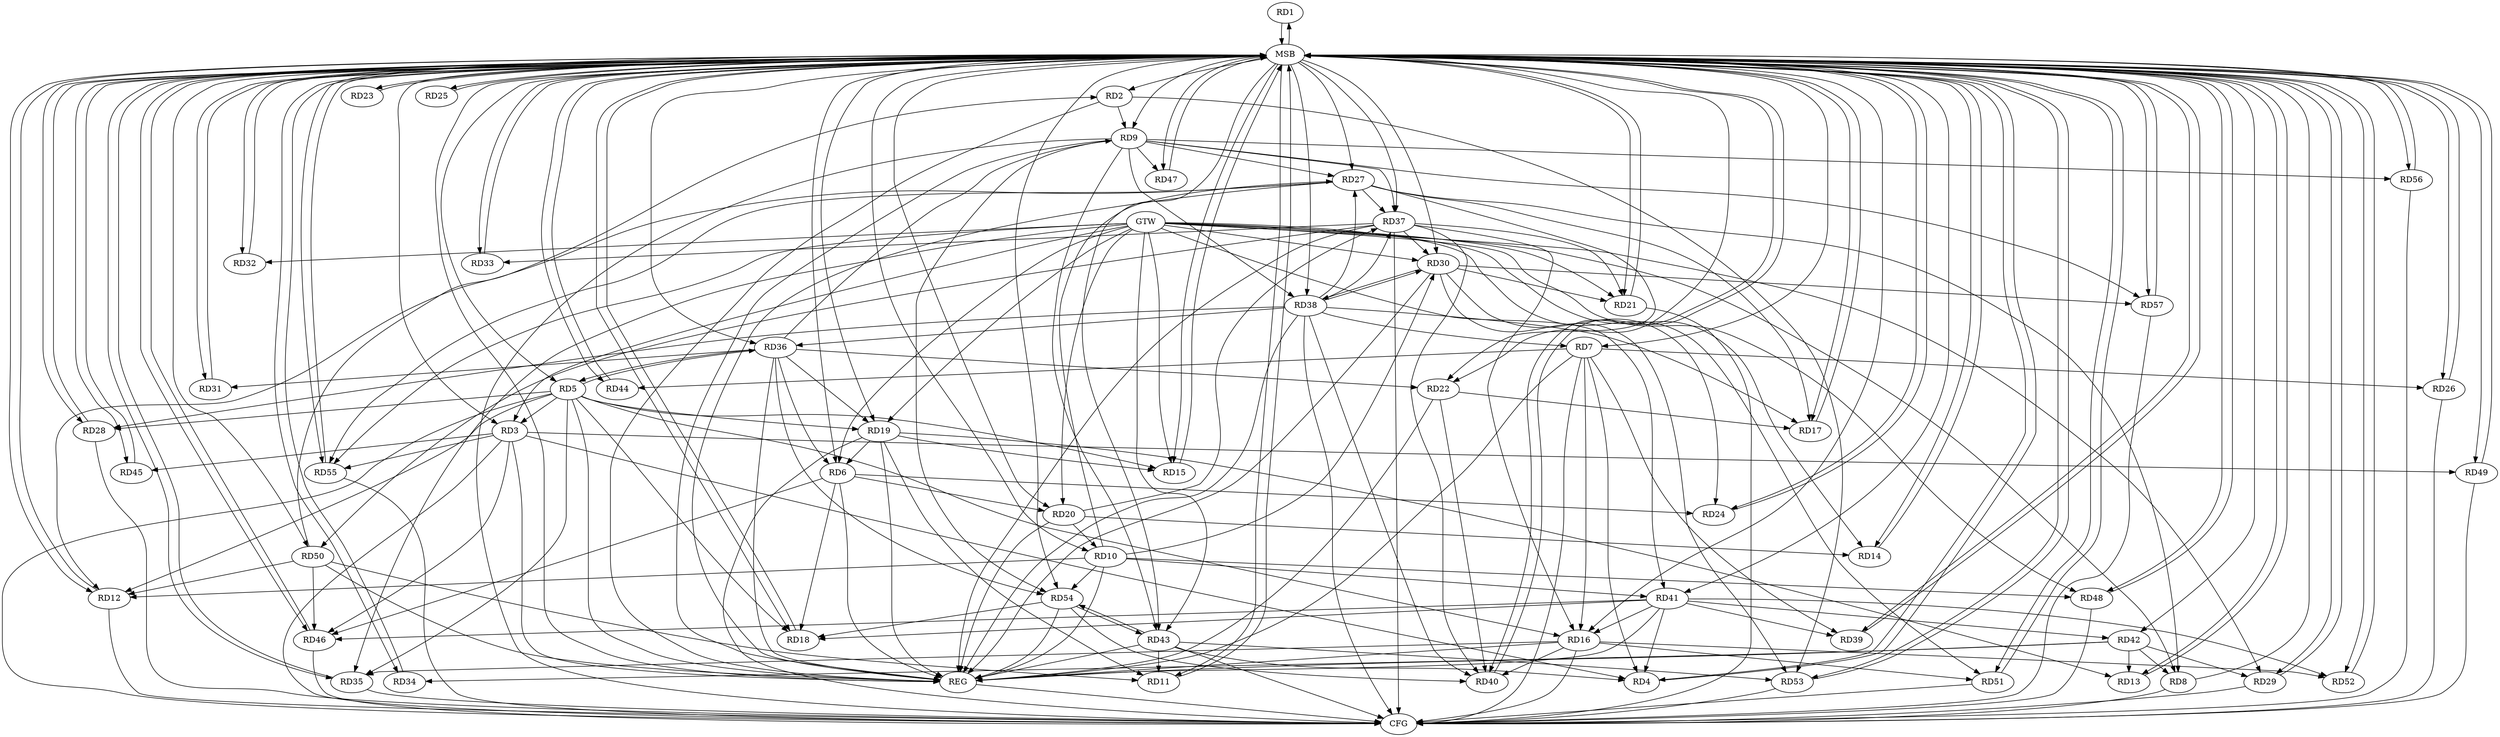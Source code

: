 strict digraph G {
  RD1 [ label="RD1" ];
  RD2 [ label="RD2" ];
  RD3 [ label="RD3" ];
  RD4 [ label="RD4" ];
  RD5 [ label="RD5" ];
  RD6 [ label="RD6" ];
  RD7 [ label="RD7" ];
  RD8 [ label="RD8" ];
  RD9 [ label="RD9" ];
  RD10 [ label="RD10" ];
  RD11 [ label="RD11" ];
  RD12 [ label="RD12" ];
  RD13 [ label="RD13" ];
  RD14 [ label="RD14" ];
  RD15 [ label="RD15" ];
  RD16 [ label="RD16" ];
  RD17 [ label="RD17" ];
  RD18 [ label="RD18" ];
  RD19 [ label="RD19" ];
  RD20 [ label="RD20" ];
  RD21 [ label="RD21" ];
  RD22 [ label="RD22" ];
  RD23 [ label="RD23" ];
  RD24 [ label="RD24" ];
  RD25 [ label="RD25" ];
  RD26 [ label="RD26" ];
  RD27 [ label="RD27" ];
  RD28 [ label="RD28" ];
  RD29 [ label="RD29" ];
  RD30 [ label="RD30" ];
  RD31 [ label="RD31" ];
  RD32 [ label="RD32" ];
  RD33 [ label="RD33" ];
  RD34 [ label="RD34" ];
  RD35 [ label="RD35" ];
  RD36 [ label="RD36" ];
  RD37 [ label="RD37" ];
  RD38 [ label="RD38" ];
  RD39 [ label="RD39" ];
  RD40 [ label="RD40" ];
  RD41 [ label="RD41" ];
  RD42 [ label="RD42" ];
  RD43 [ label="RD43" ];
  RD44 [ label="RD44" ];
  RD45 [ label="RD45" ];
  RD46 [ label="RD46" ];
  RD47 [ label="RD47" ];
  RD48 [ label="RD48" ];
  RD49 [ label="RD49" ];
  RD50 [ label="RD50" ];
  RD51 [ label="RD51" ];
  RD52 [ label="RD52" ];
  RD53 [ label="RD53" ];
  RD54 [ label="RD54" ];
  RD55 [ label="RD55" ];
  RD56 [ label="RD56" ];
  RD57 [ label="RD57" ];
  GTW [ label="GTW" ];
  REG [ label="REG" ];
  MSB [ label="MSB" ];
  CFG [ label="CFG" ];
  RD2 -> RD9;
  RD50 -> RD2;
  RD2 -> RD53;
  RD3 -> RD4;
  RD5 -> RD3;
  RD3 -> RD45;
  RD3 -> RD46;
  RD3 -> RD49;
  RD3 -> RD55;
  RD7 -> RD4;
  RD41 -> RD4;
  RD43 -> RD4;
  RD5 -> RD12;
  RD5 -> RD15;
  RD5 -> RD16;
  RD5 -> RD18;
  RD5 -> RD19;
  RD5 -> RD28;
  RD5 -> RD35;
  RD5 -> RD36;
  RD36 -> RD5;
  RD6 -> RD18;
  RD19 -> RD6;
  RD6 -> RD20;
  RD6 -> RD24;
  RD36 -> RD6;
  RD6 -> RD46;
  RD7 -> RD16;
  RD7 -> RD26;
  RD38 -> RD7;
  RD7 -> RD39;
  RD7 -> RD44;
  RD27 -> RD8;
  RD42 -> RD8;
  RD9 -> RD27;
  RD36 -> RD9;
  RD9 -> RD37;
  RD9 -> RD38;
  RD9 -> RD43;
  RD9 -> RD47;
  RD9 -> RD54;
  RD9 -> RD56;
  RD9 -> RD57;
  RD10 -> RD12;
  RD20 -> RD10;
  RD10 -> RD27;
  RD10 -> RD30;
  RD10 -> RD41;
  RD10 -> RD48;
  RD10 -> RD54;
  RD19 -> RD11;
  RD43 -> RD11;
  RD50 -> RD11;
  RD27 -> RD12;
  RD50 -> RD12;
  RD19 -> RD13;
  RD42 -> RD13;
  RD20 -> RD14;
  RD19 -> RD15;
  RD16 -> RD35;
  RD37 -> RD16;
  RD16 -> RD40;
  RD41 -> RD16;
  RD16 -> RD51;
  RD16 -> RD52;
  RD22 -> RD17;
  RD27 -> RD17;
  RD38 -> RD17;
  RD41 -> RD18;
  RD54 -> RD18;
  RD36 -> RD19;
  RD20 -> RD37;
  RD30 -> RD21;
  RD37 -> RD21;
  RD27 -> RD22;
  RD36 -> RD22;
  RD22 -> RD40;
  RD30 -> RD24;
  RD27 -> RD37;
  RD38 -> RD27;
  RD27 -> RD55;
  RD38 -> RD28;
  RD42 -> RD29;
  RD37 -> RD30;
  RD30 -> RD38;
  RD38 -> RD30;
  RD30 -> RD53;
  RD30 -> RD57;
  RD36 -> RD31;
  RD37 -> RD33;
  RD42 -> RD34;
  RD38 -> RD36;
  RD36 -> RD54;
  RD38 -> RD37;
  RD37 -> RD40;
  RD37 -> RD50;
  RD38 -> RD40;
  RD41 -> RD39;
  RD54 -> RD40;
  RD41 -> RD42;
  RD41 -> RD46;
  RD41 -> RD52;
  RD43 -> RD53;
  RD43 -> RD54;
  RD54 -> RD43;
  RD50 -> RD46;
  GTW -> RD29;
  GTW -> RD32;
  GTW -> RD15;
  GTW -> RD21;
  GTW -> RD41;
  GTW -> RD20;
  GTW -> RD30;
  GTW -> RD8;
  GTW -> RD14;
  GTW -> RD6;
  GTW -> RD19;
  GTW -> RD51;
  GTW -> RD55;
  GTW -> RD35;
  GTW -> RD48;
  GTW -> RD3;
  GTW -> RD43;
  RD2 -> REG;
  RD3 -> REG;
  RD5 -> REG;
  RD6 -> REG;
  RD7 -> REG;
  RD9 -> REG;
  RD10 -> REG;
  RD16 -> REG;
  RD19 -> REG;
  RD20 -> REG;
  RD22 -> REG;
  RD27 -> REG;
  RD30 -> REG;
  RD36 -> REG;
  RD37 -> REG;
  RD38 -> REG;
  RD41 -> REG;
  RD42 -> REG;
  RD43 -> REG;
  RD50 -> REG;
  RD54 -> REG;
  RD1 -> MSB;
  MSB -> RD12;
  MSB -> RD17;
  MSB -> RD28;
  MSB -> RD32;
  MSB -> RD43;
  MSB -> RD57;
  MSB -> REG;
  RD4 -> MSB;
  MSB -> RD1;
  MSB -> RD5;
  MSB -> RD39;
  MSB -> RD56;
  RD8 -> MSB;
  MSB -> RD6;
  MSB -> RD9;
  MSB -> RD13;
  MSB -> RD22;
  MSB -> RD31;
  MSB -> RD34;
  MSB -> RD41;
  MSB -> RD44;
  MSB -> RD49;
  MSB -> RD54;
  RD11 -> MSB;
  MSB -> RD18;
  MSB -> RD27;
  RD12 -> MSB;
  MSB -> RD16;
  MSB -> RD55;
  RD13 -> MSB;
  MSB -> RD20;
  MSB -> RD45;
  MSB -> RD52;
  RD14 -> MSB;
  MSB -> RD4;
  MSB -> RD19;
  MSB -> RD23;
  MSB -> RD46;
  RD15 -> MSB;
  MSB -> RD3;
  MSB -> RD21;
  MSB -> RD51;
  RD17 -> MSB;
  MSB -> RD11;
  RD18 -> MSB;
  MSB -> RD10;
  MSB -> RD14;
  MSB -> RD25;
  MSB -> RD37;
  MSB -> RD42;
  RD21 -> MSB;
  MSB -> RD7;
  MSB -> RD33;
  RD23 -> MSB;
  MSB -> RD24;
  RD24 -> MSB;
  MSB -> RD30;
  MSB -> RD47;
  RD25 -> MSB;
  MSB -> RD15;
  MSB -> RD50;
  RD26 -> MSB;
  RD28 -> MSB;
  MSB -> RD35;
  RD29 -> MSB;
  MSB -> RD26;
  MSB -> RD53;
  RD31 -> MSB;
  RD32 -> MSB;
  RD33 -> MSB;
  MSB -> RD29;
  MSB -> RD36;
  RD34 -> MSB;
  MSB -> RD40;
  RD35 -> MSB;
  RD39 -> MSB;
  MSB -> RD48;
  RD40 -> MSB;
  RD44 -> MSB;
  MSB -> RD2;
  MSB -> RD38;
  RD45 -> MSB;
  RD46 -> MSB;
  RD47 -> MSB;
  RD48 -> MSB;
  RD49 -> MSB;
  RD51 -> MSB;
  RD52 -> MSB;
  RD53 -> MSB;
  RD55 -> MSB;
  RD56 -> MSB;
  RD57 -> MSB;
  RD16 -> CFG;
  RD5 -> CFG;
  RD57 -> CFG;
  RD37 -> CFG;
  RD55 -> CFG;
  RD51 -> CFG;
  RD53 -> CFG;
  RD9 -> CFG;
  RD8 -> CFG;
  RD49 -> CFG;
  RD3 -> CFG;
  RD48 -> CFG;
  RD35 -> CFG;
  RD56 -> CFG;
  RD21 -> CFG;
  RD28 -> CFG;
  RD38 -> CFG;
  RD29 -> CFG;
  RD19 -> CFG;
  RD26 -> CFG;
  RD12 -> CFG;
  RD7 -> CFG;
  RD43 -> CFG;
  RD46 -> CFG;
  REG -> CFG;
}
